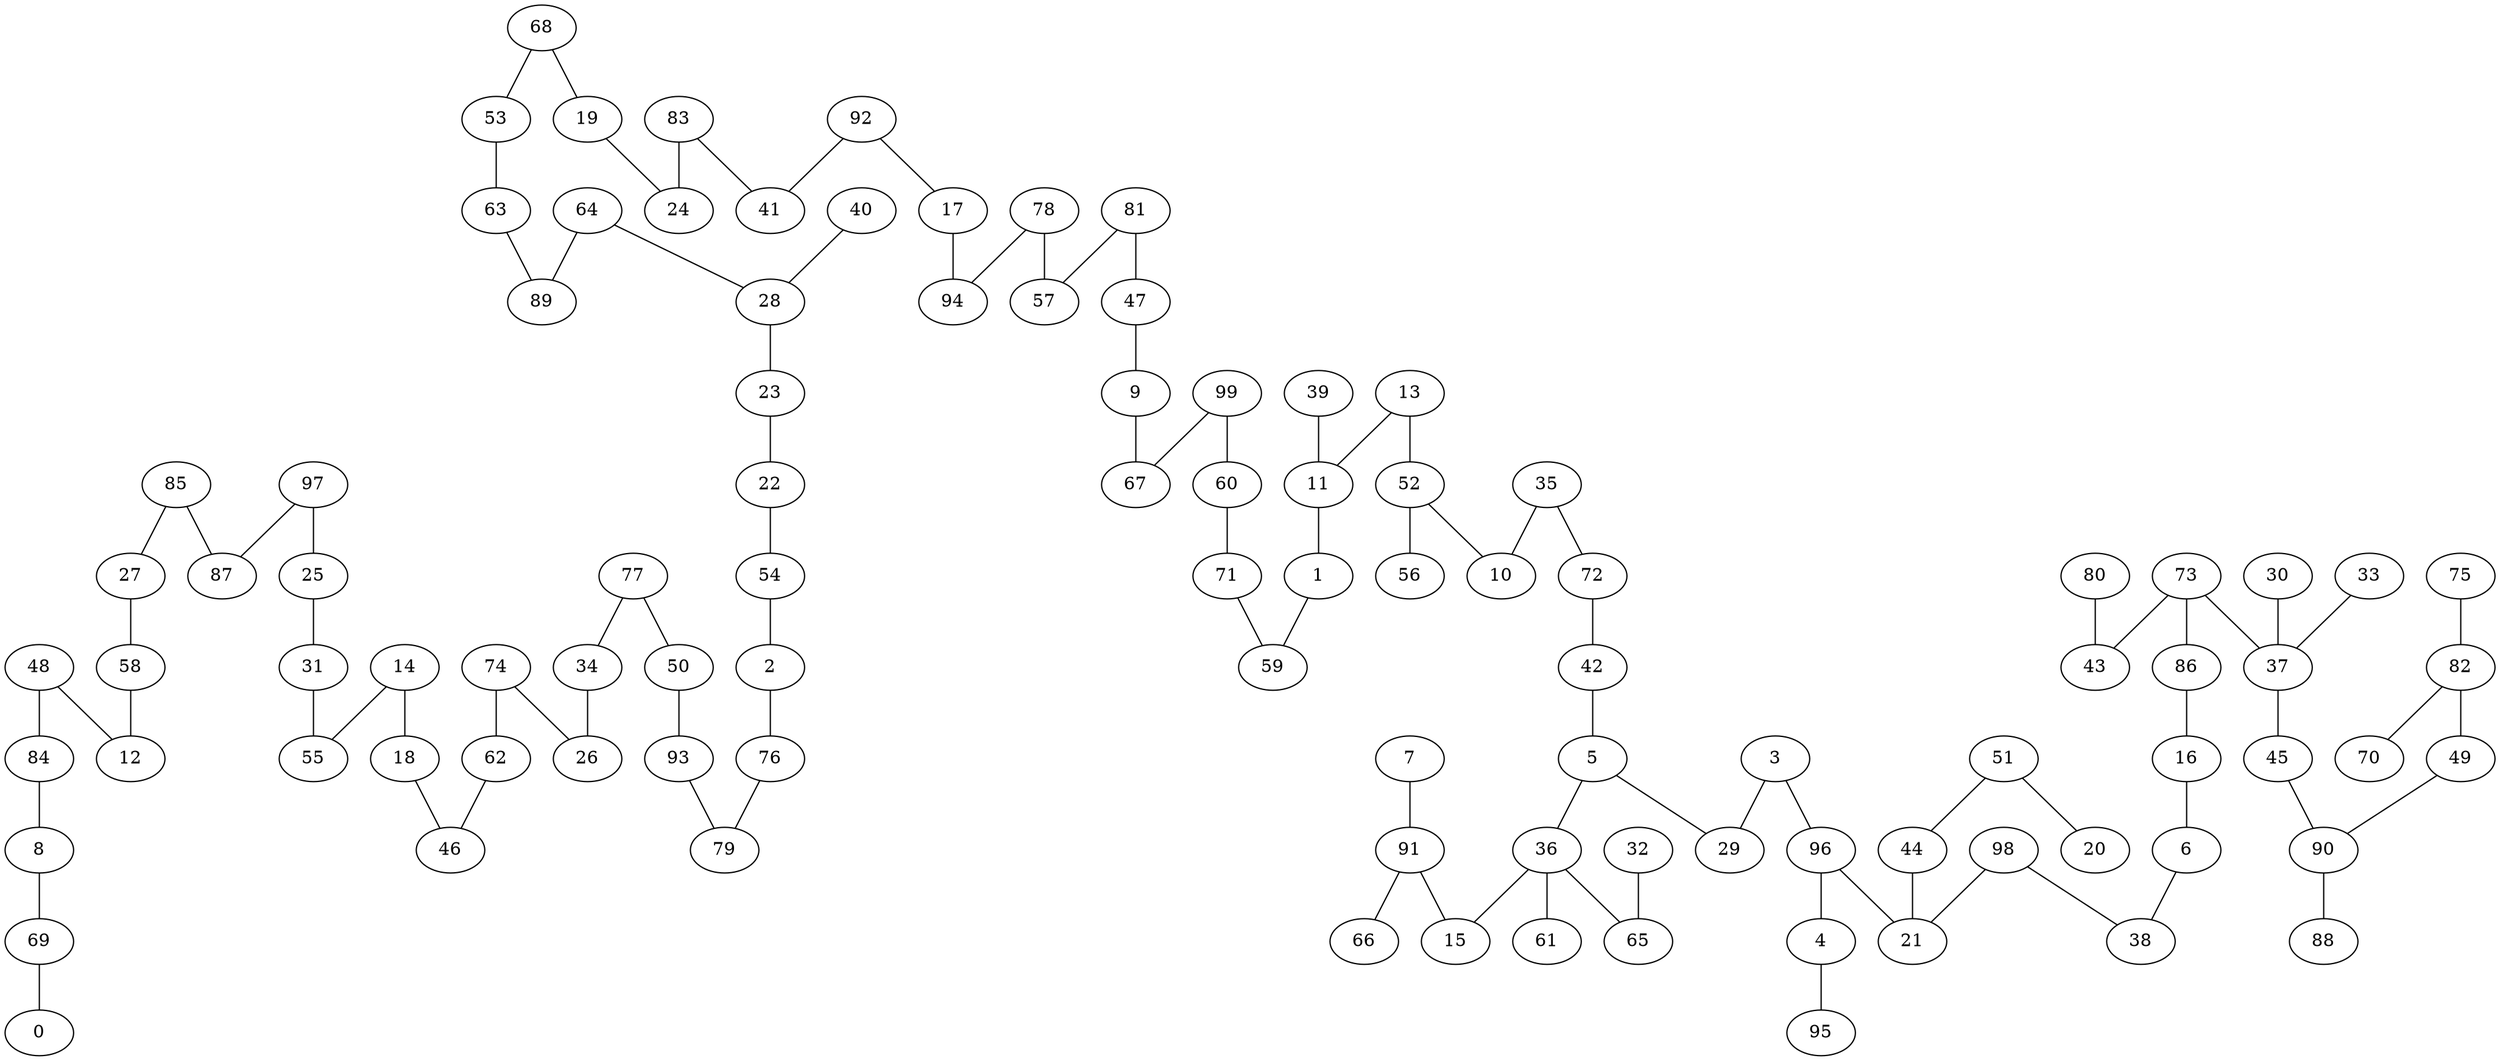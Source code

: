 graph DFS_R_grafoErdos_Renyi_100_280  {
0;
69;
8;
84;
48;
12;
58;
27;
85;
87;
97;
25;
31;
55;
14;
18;
46;
62;
74;
26;
34;
77;
50;
93;
79;
76;
2;
54;
22;
23;
28;
64;
89;
63;
53;
68;
19;
24;
83;
41;
92;
17;
94;
78;
57;
81;
47;
9;
67;
99;
60;
71;
59;
1;
11;
13;
52;
10;
35;
72;
42;
5;
36;
65;
32;
61;
15;
91;
66;
7;
29;
3;
96;
4;
95;
21;
98;
38;
6;
16;
86;
73;
43;
80;
37;
45;
90;
88;
49;
82;
75;
70;
33;
30;
44;
51;
20;
56;
39;
40;
69 -- 0;
8 -- 69;
84 -- 8;
48 -- 84;
48 -- 12;
58 -- 12;
27 -- 58;
85 -- 27;
85 -- 87;
97 -- 87;
97 -- 25;
25 -- 31;
31 -- 55;
14 -- 55;
14 -- 18;
18 -- 46;
62 -- 46;
74 -- 62;
74 -- 26;
34 -- 26;
77 -- 34;
77 -- 50;
50 -- 93;
93 -- 79;
76 -- 79;
2 -- 76;
54 -- 2;
22 -- 54;
23 -- 22;
28 -- 23;
64 -- 28;
64 -- 89;
63 -- 89;
53 -- 63;
68 -- 53;
68 -- 19;
19 -- 24;
83 -- 24;
83 -- 41;
92 -- 41;
92 -- 17;
17 -- 94;
78 -- 94;
78 -- 57;
81 -- 57;
81 -- 47;
47 -- 9;
9 -- 67;
99 -- 67;
99 -- 60;
60 -- 71;
71 -- 59;
1 -- 59;
11 -- 1;
13 -- 11;
13 -- 52;
52 -- 10;
35 -- 10;
35 -- 72;
72 -- 42;
42 -- 5;
5 -- 36;
36 -- 65;
32 -- 65;
36 -- 61;
36 -- 15;
91 -- 15;
91 -- 66;
7 -- 91;
5 -- 29;
3 -- 29;
3 -- 96;
96 -- 4;
4 -- 95;
96 -- 21;
98 -- 21;
98 -- 38;
6 -- 38;
16 -- 6;
86 -- 16;
73 -- 86;
73 -- 43;
80 -- 43;
73 -- 37;
37 -- 45;
45 -- 90;
90 -- 88;
49 -- 90;
82 -- 49;
75 -- 82;
82 -- 70;
33 -- 37;
30 -- 37;
44 -- 21;
51 -- 44;
51 -- 20;
52 -- 56;
39 -- 11;
40 -- 28;
}